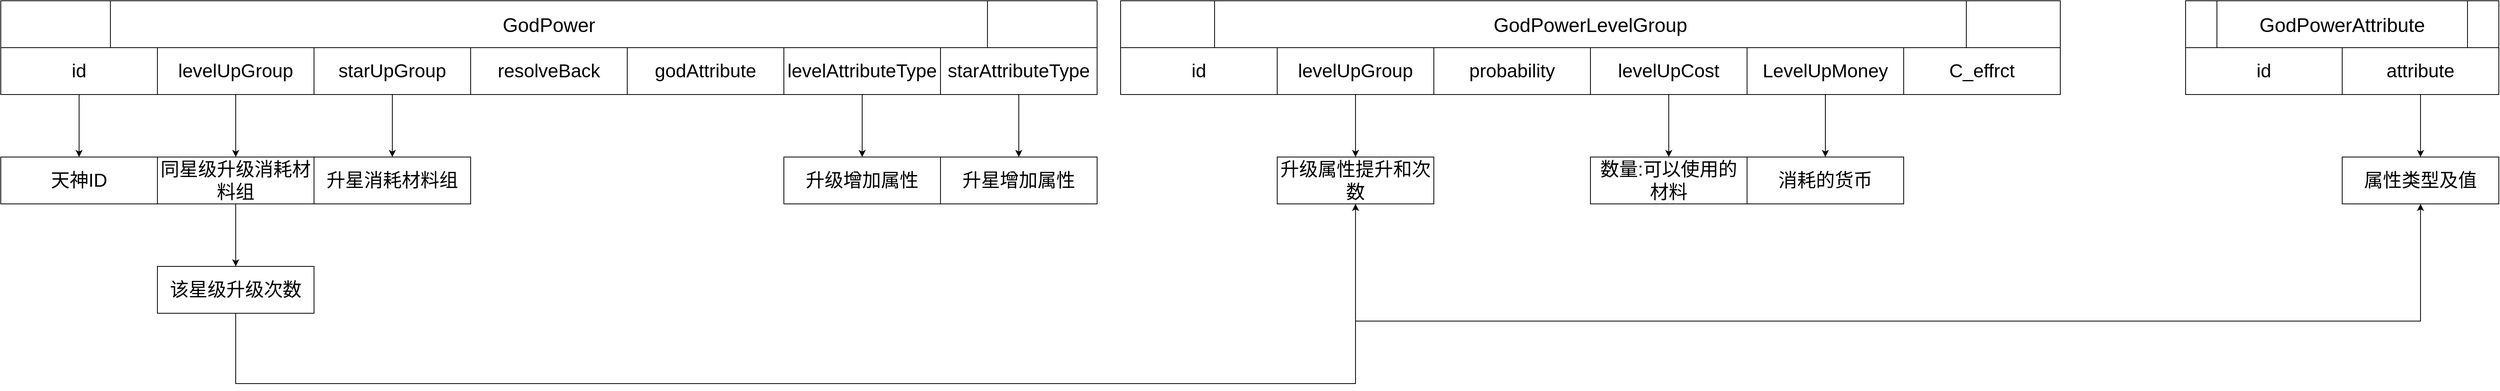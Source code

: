 <mxfile version="21.7.5" type="device">
  <diagram name="第 1 页" id="mM9xFLrDGuf2wxb7xxtu">
    <mxGraphModel dx="2049" dy="2033" grid="1" gridSize="10" guides="1" tooltips="1" connect="1" arrows="1" fold="1" page="1" pageScale="1" pageWidth="1169" pageHeight="827" math="0" shadow="0">
      <root>
        <mxCell id="0" />
        <mxCell id="1" parent="0" />
        <mxCell id="tFN91S9GpeBdO0inj72t-40" value="" style="group" vertex="1" connectable="0" parent="1">
          <mxGeometry x="30" y="-360" width="1400" height="420" as="geometry" />
        </mxCell>
        <mxCell id="tFN91S9GpeBdO0inj72t-4" value="&lt;font style=&quot;font-size: 24px;&quot;&gt;id&lt;/font&gt;" style="rounded=0;whiteSpace=wrap;html=1;" vertex="1" parent="tFN91S9GpeBdO0inj72t-40">
          <mxGeometry y="60" width="200" height="60" as="geometry" />
        </mxCell>
        <mxCell id="tFN91S9GpeBdO0inj72t-5" value="&lt;font style=&quot;font-size: 25px;&quot;&gt;GodPower&lt;/font&gt;" style="shape=process;whiteSpace=wrap;html=1;backgroundOutline=1;" vertex="1" parent="tFN91S9GpeBdO0inj72t-40">
          <mxGeometry width="1400" height="60" as="geometry" />
        </mxCell>
        <mxCell id="tFN91S9GpeBdO0inj72t-7" value="&lt;font style=&quot;font-size: 24px;&quot;&gt;levelUpGroup&lt;/font&gt;" style="rounded=0;whiteSpace=wrap;html=1;" vertex="1" parent="tFN91S9GpeBdO0inj72t-40">
          <mxGeometry x="200" y="60" width="200" height="60" as="geometry" />
        </mxCell>
        <mxCell id="tFN91S9GpeBdO0inj72t-22" value="&lt;font style=&quot;font-size: 24px;&quot;&gt;starUpGroup&lt;/font&gt;" style="rounded=0;whiteSpace=wrap;html=1;" vertex="1" parent="tFN91S9GpeBdO0inj72t-40">
          <mxGeometry x="400" y="60" width="200" height="60" as="geometry" />
        </mxCell>
        <mxCell id="tFN91S9GpeBdO0inj72t-23" value="&lt;font style=&quot;font-size: 24px;&quot;&gt;resolveBack&lt;/font&gt;" style="rounded=0;whiteSpace=wrap;html=1;" vertex="1" parent="tFN91S9GpeBdO0inj72t-40">
          <mxGeometry x="600" y="60" width="200" height="60" as="geometry" />
        </mxCell>
        <mxCell id="tFN91S9GpeBdO0inj72t-24" value="&lt;font style=&quot;font-size: 24px;&quot;&gt;godAttribute&lt;/font&gt;" style="rounded=0;whiteSpace=wrap;html=1;" vertex="1" parent="tFN91S9GpeBdO0inj72t-40">
          <mxGeometry x="800" y="60" width="200" height="60" as="geometry" />
        </mxCell>
        <mxCell id="tFN91S9GpeBdO0inj72t-26" value="&lt;font style=&quot;font-size: 24px;&quot;&gt;levelAttributeType&lt;/font&gt;" style="rounded=0;whiteSpace=wrap;html=1;" vertex="1" parent="tFN91S9GpeBdO0inj72t-40">
          <mxGeometry x="1000" y="60" width="200" height="60" as="geometry" />
        </mxCell>
        <mxCell id="tFN91S9GpeBdO0inj72t-27" value="&lt;font style=&quot;font-size: 24px;&quot;&gt;starAttributeType&lt;/font&gt;" style="rounded=0;whiteSpace=wrap;html=1;" vertex="1" parent="tFN91S9GpeBdO0inj72t-40">
          <mxGeometry x="1200" y="60" width="200" height="60" as="geometry" />
        </mxCell>
        <mxCell id="tFN91S9GpeBdO0inj72t-54" value="&lt;span style=&quot;font-size: 24px;&quot;&gt;天神ID&lt;/span&gt;" style="rounded=0;whiteSpace=wrap;html=1;" vertex="1" parent="tFN91S9GpeBdO0inj72t-40">
          <mxGeometry y="200" width="200" height="60" as="geometry" />
        </mxCell>
        <mxCell id="tFN91S9GpeBdO0inj72t-55" value="" style="edgeStyle=orthogonalEdgeStyle;rounded=0;orthogonalLoop=1;jettySize=auto;html=1;" edge="1" parent="tFN91S9GpeBdO0inj72t-40" source="tFN91S9GpeBdO0inj72t-4" target="tFN91S9GpeBdO0inj72t-54">
          <mxGeometry relative="1" as="geometry" />
        </mxCell>
        <mxCell id="tFN91S9GpeBdO0inj72t-41" value="" style="group" vertex="1" connectable="0" parent="1">
          <mxGeometry x="1460" y="-360" width="1200" height="420" as="geometry" />
        </mxCell>
        <mxCell id="tFN91S9GpeBdO0inj72t-31" value="&lt;font style=&quot;font-size: 24px;&quot;&gt;id&lt;/font&gt;" style="rounded=0;whiteSpace=wrap;html=1;" vertex="1" parent="tFN91S9GpeBdO0inj72t-41">
          <mxGeometry y="60" width="200" height="60" as="geometry" />
        </mxCell>
        <mxCell id="tFN91S9GpeBdO0inj72t-32" value="&lt;font style=&quot;font-size: 25px;&quot;&gt;GodPowerLevelGroup&lt;/font&gt;" style="shape=process;whiteSpace=wrap;html=1;backgroundOutline=1;" vertex="1" parent="tFN91S9GpeBdO0inj72t-41">
          <mxGeometry width="1200" height="60" as="geometry" />
        </mxCell>
        <mxCell id="tFN91S9GpeBdO0inj72t-33" value="&lt;font style=&quot;font-size: 24px;&quot;&gt;levelUpGroup&lt;/font&gt;" style="rounded=0;whiteSpace=wrap;html=1;" vertex="1" parent="tFN91S9GpeBdO0inj72t-41">
          <mxGeometry x="200" y="60" width="200" height="60" as="geometry" />
        </mxCell>
        <mxCell id="tFN91S9GpeBdO0inj72t-34" value="&lt;font style=&quot;font-size: 24px;&quot;&gt;probability&lt;/font&gt;" style="rounded=0;whiteSpace=wrap;html=1;" vertex="1" parent="tFN91S9GpeBdO0inj72t-41">
          <mxGeometry x="400" y="60" width="200" height="60" as="geometry" />
        </mxCell>
        <mxCell id="tFN91S9GpeBdO0inj72t-35" value="&lt;font style=&quot;font-size: 24px;&quot;&gt;levelUpCost&lt;/font&gt;" style="rounded=0;whiteSpace=wrap;html=1;" vertex="1" parent="tFN91S9GpeBdO0inj72t-41">
          <mxGeometry x="600" y="60" width="200" height="60" as="geometry" />
        </mxCell>
        <mxCell id="tFN91S9GpeBdO0inj72t-36" value="&lt;font style=&quot;font-size: 24px;&quot;&gt;LevelUpMoney&lt;/font&gt;" style="rounded=0;whiteSpace=wrap;html=1;" vertex="1" parent="tFN91S9GpeBdO0inj72t-41">
          <mxGeometry x="800" y="60" width="200" height="60" as="geometry" />
        </mxCell>
        <mxCell id="tFN91S9GpeBdO0inj72t-37" value="&lt;font style=&quot;font-size: 24px;&quot;&gt;C_effrct&lt;/font&gt;" style="rounded=0;whiteSpace=wrap;html=1;" vertex="1" parent="tFN91S9GpeBdO0inj72t-41">
          <mxGeometry x="1000" y="60" width="200" height="60" as="geometry" />
        </mxCell>
        <mxCell id="tFN91S9GpeBdO0inj72t-50" value="" style="group" vertex="1" connectable="0" parent="1">
          <mxGeometry x="2820" y="-360" width="400" height="420" as="geometry" />
        </mxCell>
        <mxCell id="tFN91S9GpeBdO0inj72t-43" value="&lt;font style=&quot;font-size: 24px;&quot;&gt;id&lt;/font&gt;" style="rounded=0;whiteSpace=wrap;html=1;" vertex="1" parent="tFN91S9GpeBdO0inj72t-50">
          <mxGeometry y="60" width="200" height="60" as="geometry" />
        </mxCell>
        <mxCell id="tFN91S9GpeBdO0inj72t-44" value="&lt;font style=&quot;font-size: 25px;&quot;&gt;GodPowerAttribute&lt;/font&gt;" style="shape=process;whiteSpace=wrap;html=1;backgroundOutline=1;" vertex="1" parent="tFN91S9GpeBdO0inj72t-50">
          <mxGeometry width="400" height="60" as="geometry" />
        </mxCell>
        <mxCell id="tFN91S9GpeBdO0inj72t-45" value="&lt;font style=&quot;font-size: 24px;&quot;&gt;attribute&lt;/font&gt;" style="rounded=0;whiteSpace=wrap;html=1;" vertex="1" parent="tFN91S9GpeBdO0inj72t-50">
          <mxGeometry x="200" y="60" width="200" height="60" as="geometry" />
        </mxCell>
        <mxCell id="tFN91S9GpeBdO0inj72t-69" value="" style="edgeStyle=orthogonalEdgeStyle;rounded=0;orthogonalLoop=1;jettySize=auto;html=1;" edge="1" parent="1" source="tFN91S9GpeBdO0inj72t-56" target="tFN91S9GpeBdO0inj72t-68">
          <mxGeometry relative="1" as="geometry" />
        </mxCell>
        <mxCell id="tFN91S9GpeBdO0inj72t-56" value="&lt;font style=&quot;font-size: 24px;&quot;&gt;同星级升级消耗材料组&lt;/font&gt;" style="rounded=0;whiteSpace=wrap;html=1;" vertex="1" parent="1">
          <mxGeometry x="230" y="-160" width="200" height="60" as="geometry" />
        </mxCell>
        <mxCell id="tFN91S9GpeBdO0inj72t-57" value="" style="edgeStyle=orthogonalEdgeStyle;rounded=0;orthogonalLoop=1;jettySize=auto;html=1;" edge="1" parent="1" source="tFN91S9GpeBdO0inj72t-7" target="tFN91S9GpeBdO0inj72t-56">
          <mxGeometry relative="1" as="geometry" />
        </mxCell>
        <mxCell id="tFN91S9GpeBdO0inj72t-60" value="&lt;span style=&quot;font-size: 24px;&quot;&gt;升星消耗材料组&lt;/span&gt;" style="rounded=0;whiteSpace=wrap;html=1;" vertex="1" parent="1">
          <mxGeometry x="430" y="-160" width="200" height="60" as="geometry" />
        </mxCell>
        <mxCell id="tFN91S9GpeBdO0inj72t-61" value="" style="edgeStyle=orthogonalEdgeStyle;rounded=0;orthogonalLoop=1;jettySize=auto;html=1;" edge="1" parent="1" source="tFN91S9GpeBdO0inj72t-22" target="tFN91S9GpeBdO0inj72t-60">
          <mxGeometry relative="1" as="geometry" />
        </mxCell>
        <mxCell id="tFN91S9GpeBdO0inj72t-64" value="&lt;span style=&quot;font-size: 24px;&quot;&gt;升级增加属性&lt;/span&gt;" style="rounded=0;whiteSpace=wrap;html=1;" vertex="1" parent="1">
          <mxGeometry x="1030" y="-160" width="200" height="60" as="geometry" />
        </mxCell>
        <mxCell id="tFN91S9GpeBdO0inj72t-65" value="" style="edgeStyle=orthogonalEdgeStyle;rounded=0;orthogonalLoop=1;jettySize=auto;html=1;" edge="1" parent="1" source="tFN91S9GpeBdO0inj72t-26" target="tFN91S9GpeBdO0inj72t-64">
          <mxGeometry relative="1" as="geometry" />
        </mxCell>
        <mxCell id="tFN91S9GpeBdO0inj72t-66" value="&lt;font style=&quot;font-size: 24px;&quot;&gt;升星增加属性&lt;/font&gt;" style="rounded=0;whiteSpace=wrap;html=1;" vertex="1" parent="1">
          <mxGeometry x="1230" y="-160" width="200" height="60" as="geometry" />
        </mxCell>
        <mxCell id="tFN91S9GpeBdO0inj72t-67" value="" style="edgeStyle=orthogonalEdgeStyle;rounded=0;orthogonalLoop=1;jettySize=auto;html=1;" edge="1" parent="1" source="tFN91S9GpeBdO0inj72t-27" target="tFN91S9GpeBdO0inj72t-66">
          <mxGeometry relative="1" as="geometry" />
        </mxCell>
        <mxCell id="tFN91S9GpeBdO0inj72t-73" style="edgeStyle=orthogonalEdgeStyle;rounded=0;orthogonalLoop=1;jettySize=auto;html=1;entryX=0.5;entryY=1;entryDx=0;entryDy=0;" edge="1" parent="1" source="tFN91S9GpeBdO0inj72t-68" target="tFN91S9GpeBdO0inj72t-71">
          <mxGeometry relative="1" as="geometry">
            <Array as="points">
              <mxPoint x="330" y="130" />
              <mxPoint x="1760" y="130" />
            </Array>
          </mxGeometry>
        </mxCell>
        <mxCell id="tFN91S9GpeBdO0inj72t-68" value="&lt;span style=&quot;font-size: 24px;&quot;&gt;该星级升级次数&lt;/span&gt;" style="rounded=0;whiteSpace=wrap;html=1;" vertex="1" parent="1">
          <mxGeometry x="230" y="-20" width="200" height="60" as="geometry" />
        </mxCell>
        <mxCell id="tFN91S9GpeBdO0inj72t-77" style="edgeStyle=orthogonalEdgeStyle;rounded=0;orthogonalLoop=1;jettySize=auto;html=1;exitX=0.5;exitY=1;exitDx=0;exitDy=0;entryX=0.5;entryY=1;entryDx=0;entryDy=0;" edge="1" parent="1" source="tFN91S9GpeBdO0inj72t-71" target="tFN91S9GpeBdO0inj72t-74">
          <mxGeometry relative="1" as="geometry">
            <Array as="points">
              <mxPoint x="1760" y="50" />
              <mxPoint x="3120" y="50" />
            </Array>
          </mxGeometry>
        </mxCell>
        <mxCell id="tFN91S9GpeBdO0inj72t-71" value="&lt;span style=&quot;font-size: 24px;&quot;&gt;升级属性提升和次数&lt;/span&gt;" style="rounded=0;whiteSpace=wrap;html=1;" vertex="1" parent="1">
          <mxGeometry x="1660" y="-160" width="200" height="60" as="geometry" />
        </mxCell>
        <mxCell id="tFN91S9GpeBdO0inj72t-72" value="" style="edgeStyle=orthogonalEdgeStyle;rounded=0;orthogonalLoop=1;jettySize=auto;html=1;" edge="1" parent="1" source="tFN91S9GpeBdO0inj72t-33" target="tFN91S9GpeBdO0inj72t-71">
          <mxGeometry relative="1" as="geometry" />
        </mxCell>
        <mxCell id="tFN91S9GpeBdO0inj72t-74" value="&lt;span style=&quot;font-size: 24px;&quot;&gt;属性类型及值&lt;/span&gt;" style="rounded=0;whiteSpace=wrap;html=1;" vertex="1" parent="1">
          <mxGeometry x="3020" y="-160" width="200" height="60" as="geometry" />
        </mxCell>
        <mxCell id="tFN91S9GpeBdO0inj72t-75" value="" style="edgeStyle=orthogonalEdgeStyle;rounded=0;orthogonalLoop=1;jettySize=auto;html=1;" edge="1" parent="1" source="tFN91S9GpeBdO0inj72t-45" target="tFN91S9GpeBdO0inj72t-74">
          <mxGeometry relative="1" as="geometry" />
        </mxCell>
        <mxCell id="tFN91S9GpeBdO0inj72t-80" value="&lt;font style=&quot;font-size: 24px;&quot;&gt;数量:可以使用的材料&lt;/font&gt;" style="rounded=0;whiteSpace=wrap;html=1;" vertex="1" parent="1">
          <mxGeometry x="2060" y="-160" width="200" height="60" as="geometry" />
        </mxCell>
        <mxCell id="tFN91S9GpeBdO0inj72t-81" value="" style="edgeStyle=orthogonalEdgeStyle;rounded=0;orthogonalLoop=1;jettySize=auto;html=1;" edge="1" parent="1" source="tFN91S9GpeBdO0inj72t-35" target="tFN91S9GpeBdO0inj72t-80">
          <mxGeometry relative="1" as="geometry" />
        </mxCell>
        <mxCell id="tFN91S9GpeBdO0inj72t-82" value="&lt;font style=&quot;font-size: 24px;&quot;&gt;消耗的货币&lt;/font&gt;" style="rounded=0;whiteSpace=wrap;html=1;" vertex="1" parent="1">
          <mxGeometry x="2260" y="-160" width="200" height="60" as="geometry" />
        </mxCell>
        <mxCell id="tFN91S9GpeBdO0inj72t-83" value="" style="edgeStyle=orthogonalEdgeStyle;rounded=0;orthogonalLoop=1;jettySize=auto;html=1;" edge="1" parent="1" source="tFN91S9GpeBdO0inj72t-36" target="tFN91S9GpeBdO0inj72t-82">
          <mxGeometry relative="1" as="geometry" />
        </mxCell>
      </root>
    </mxGraphModel>
  </diagram>
</mxfile>

